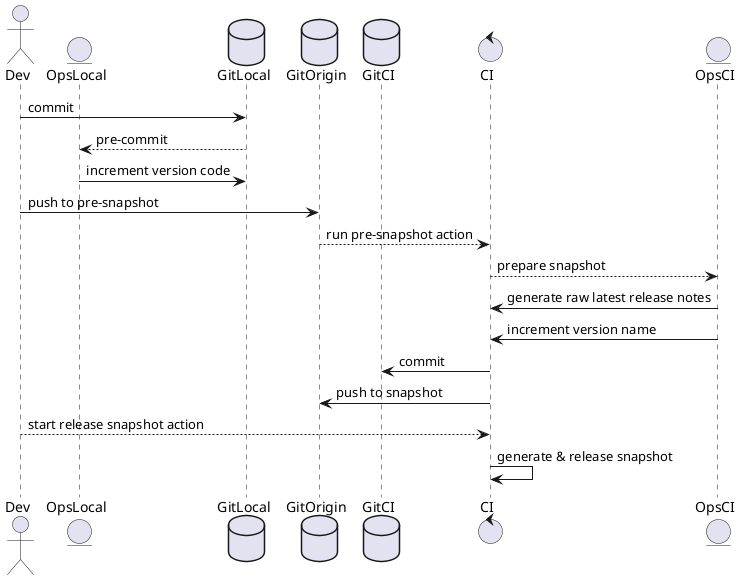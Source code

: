 @startuml

actor Dev
entity OpsLocal
database GitLocal
database GitOrigin
database GitCI
control CI
entity OpsCI

Dev -> GitLocal: commit
OpsLocal <-- GitLocal: pre-commit
OpsLocal -> GitLocal: increment version code

Dev -> GitOrigin: push to pre-snapshot
GitOrigin --> CI: run pre-snapshot action
CI --> OpsCI: prepare snapshot
CI <- OpsCI: generate raw latest release notes
CI <- OpsCI: increment version name
CI -> GitCI: commit
CI -> GitOrigin: push to snapshot
Dev --> CI: start release snapshot action
CI -> CI: generate & release snapshot
@enduml
